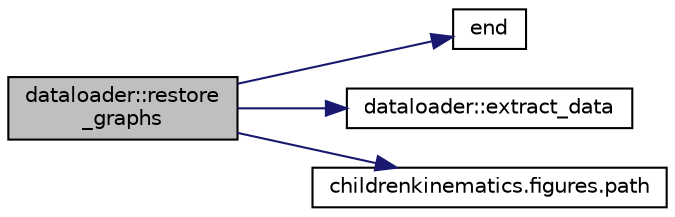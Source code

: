 digraph "dataloader::restore_graphs"
{
 // INTERACTIVE_SVG=YES
 // LATEX_PDF_SIZE
  edge [fontname="Helvetica",fontsize="10",labelfontname="Helvetica",labelfontsize="10"];
  node [fontname="Helvetica",fontsize="10",shape=record];
  rankdir="LR";
  Node1 [label="dataloader::restore\l_graphs",height=0.2,width=0.4,color="black", fillcolor="grey75", style="filled", fontcolor="black",tooltip=" "];
  Node1 -> Node2 [color="midnightblue",fontsize="10",style="solid",fontname="Helvetica"];
  Node2 [label="end",height=0.2,width=0.4,color="black", fillcolor="white", style="filled",URL="$_3name_4_8h.html#a64e9fa75beda50a9e8400ee0d4e61984",tooltip=" "];
  Node1 -> Node3 [color="midnightblue",fontsize="10",style="solid",fontname="Helvetica"];
  Node3 [label="dataloader::extract_data",height=0.2,width=0.4,color="black", fillcolor="white", style="filled",URL="$classdataloader.html#a281bac1652b78652581bad461b1cc966",tooltip=" "];
  Node1 -> Node4 [color="midnightblue",fontsize="10",style="solid",fontname="Helvetica"];
  Node4 [label="childrenkinematics.figures.path",height=0.2,width=0.4,color="black", fillcolor="white", style="filled",URL="$namespacechildrenkinematics_1_1figures.html#a4b217acaa3fe7d5c60c04978cbf782dc",tooltip=" "];
}
